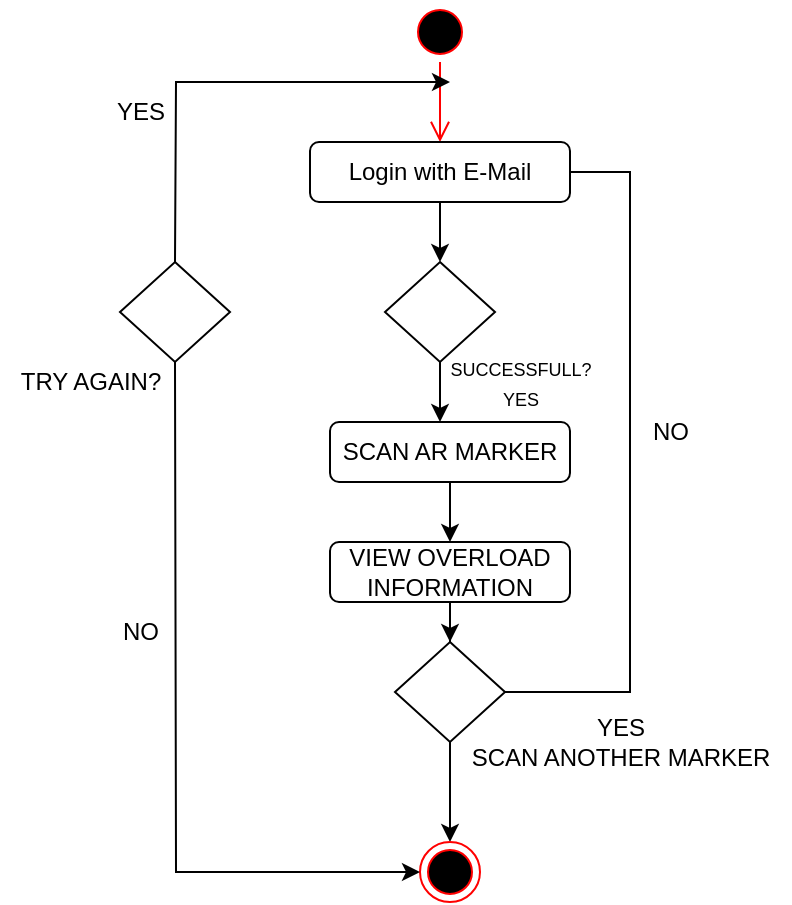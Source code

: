 <mxfile version="21.6.8" type="github">
  <diagram name="Page-1" id="4luIDfP-IuOz0tOmRFPr">
    <mxGraphModel dx="1034" dy="424" grid="1" gridSize="10" guides="1" tooltips="1" connect="1" arrows="1" fold="1" page="1" pageScale="1" pageWidth="850" pageHeight="1100" math="0" shadow="0">
      <root>
        <mxCell id="0" />
        <mxCell id="1" parent="0" />
        <mxCell id="w1-ZOo0Xc08flJU9jhSV-10" value="" style="ellipse;html=1;shape=startState;fillColor=#000000;strokeColor=#ff0000;" vertex="1" parent="1">
          <mxGeometry x="370" y="10" width="30" height="30" as="geometry" />
        </mxCell>
        <mxCell id="w1-ZOo0Xc08flJU9jhSV-11" value="" style="edgeStyle=orthogonalEdgeStyle;html=1;verticalAlign=bottom;endArrow=open;endSize=8;strokeColor=#ff0000;rounded=0;" edge="1" source="w1-ZOo0Xc08flJU9jhSV-10" parent="1">
          <mxGeometry relative="1" as="geometry">
            <mxPoint x="385" y="80" as="targetPoint" />
          </mxGeometry>
        </mxCell>
        <mxCell id="w1-ZOo0Xc08flJU9jhSV-13" value="Login with E-Mail" style="rounded=1;whiteSpace=wrap;html=1;" vertex="1" parent="1">
          <mxGeometry x="320" y="80" width="130" height="30" as="geometry" />
        </mxCell>
        <mxCell id="w1-ZOo0Xc08flJU9jhSV-14" value="" style="rhombus;whiteSpace=wrap;html=1;" vertex="1" parent="1">
          <mxGeometry x="357.5" y="140" width="55" height="50" as="geometry" />
        </mxCell>
        <mxCell id="w1-ZOo0Xc08flJU9jhSV-15" value="&lt;font style=&quot;font-size: 9px;&quot;&gt;SUCCESSFULL?&lt;br&gt;YES&lt;br&gt;&lt;/font&gt;" style="text;html=1;align=center;verticalAlign=middle;resizable=0;points=[];autosize=1;strokeColor=none;fillColor=none;" vertex="1" parent="1">
          <mxGeometry x="380" y="180" width="90" height="40" as="geometry" />
        </mxCell>
        <mxCell id="w1-ZOo0Xc08flJU9jhSV-17" value="" style="endArrow=classic;html=1;rounded=0;exitX=0.5;exitY=1;exitDx=0;exitDy=0;" edge="1" parent="1" source="w1-ZOo0Xc08flJU9jhSV-14">
          <mxGeometry width="50" height="50" relative="1" as="geometry">
            <mxPoint x="360" y="250" as="sourcePoint" />
            <mxPoint x="385" y="220" as="targetPoint" />
          </mxGeometry>
        </mxCell>
        <mxCell id="w1-ZOo0Xc08flJU9jhSV-18" value="SCAN AR MARKER" style="rounded=1;whiteSpace=wrap;html=1;" vertex="1" parent="1">
          <mxGeometry x="330" y="220" width="120" height="30" as="geometry" />
        </mxCell>
        <mxCell id="w1-ZOo0Xc08flJU9jhSV-19" value="" style="endArrow=classic;html=1;rounded=0;exitX=0.5;exitY=1;exitDx=0;exitDy=0;entryX=0.5;entryY=0;entryDx=0;entryDy=0;" edge="1" parent="1" source="w1-ZOo0Xc08flJU9jhSV-13" target="w1-ZOo0Xc08flJU9jhSV-14">
          <mxGeometry width="50" height="50" relative="1" as="geometry">
            <mxPoint x="360" y="250" as="sourcePoint" />
            <mxPoint x="410" y="200" as="targetPoint" />
          </mxGeometry>
        </mxCell>
        <mxCell id="w1-ZOo0Xc08flJU9jhSV-24" value="TRY AGAIN?" style="text;html=1;align=center;verticalAlign=middle;resizable=0;points=[];autosize=1;strokeColor=none;fillColor=none;" vertex="1" parent="1">
          <mxGeometry x="165" y="185" width="90" height="30" as="geometry" />
        </mxCell>
        <mxCell id="w1-ZOo0Xc08flJU9jhSV-33" value="" style="edgeStyle=orthogonalEdgeStyle;rounded=0;orthogonalLoop=1;jettySize=auto;html=1;" edge="1" parent="1" source="w1-ZOo0Xc08flJU9jhSV-26" target="w1-ZOo0Xc08flJU9jhSV-29">
          <mxGeometry relative="1" as="geometry" />
        </mxCell>
        <mxCell id="w1-ZOo0Xc08flJU9jhSV-26" value="VIEW OVERLOAD INFORMATION" style="rounded=1;whiteSpace=wrap;html=1;" vertex="1" parent="1">
          <mxGeometry x="330" y="280" width="120" height="30" as="geometry" />
        </mxCell>
        <mxCell id="w1-ZOo0Xc08flJU9jhSV-28" value="YES&lt;br&gt;SCAN ANOTHER MARKER" style="text;html=1;align=center;verticalAlign=middle;resizable=0;points=[];autosize=1;strokeColor=none;fillColor=none;" vertex="1" parent="1">
          <mxGeometry x="390" y="360" width="170" height="40" as="geometry" />
        </mxCell>
        <mxCell id="w1-ZOo0Xc08flJU9jhSV-31" value="" style="edgeStyle=orthogonalEdgeStyle;rounded=0;orthogonalLoop=1;jettySize=auto;html=1;" edge="1" parent="1" source="w1-ZOo0Xc08flJU9jhSV-29">
          <mxGeometry relative="1" as="geometry">
            <mxPoint x="390" y="430" as="targetPoint" />
          </mxGeometry>
        </mxCell>
        <mxCell id="w1-ZOo0Xc08flJU9jhSV-29" value="" style="rhombus;whiteSpace=wrap;html=1;" vertex="1" parent="1">
          <mxGeometry x="362.5" y="330" width="55" height="50" as="geometry" />
        </mxCell>
        <mxCell id="w1-ZOo0Xc08flJU9jhSV-32" value="" style="ellipse;html=1;shape=endState;fillColor=#000000;strokeColor=#ff0000;" vertex="1" parent="1">
          <mxGeometry x="375" y="430" width="30" height="30" as="geometry" />
        </mxCell>
        <mxCell id="w1-ZOo0Xc08flJU9jhSV-36" value="" style="endArrow=none;html=1;rounded=0;entryX=1;entryY=0.5;entryDx=0;entryDy=0;exitX=1;exitY=0.5;exitDx=0;exitDy=0;" edge="1" parent="1" source="w1-ZOo0Xc08flJU9jhSV-29" target="w1-ZOo0Xc08flJU9jhSV-13">
          <mxGeometry width="50" height="50" relative="1" as="geometry">
            <mxPoint x="420" y="350" as="sourcePoint" />
            <mxPoint x="410" y="200" as="targetPoint" />
            <Array as="points">
              <mxPoint x="480" y="355" />
              <mxPoint x="480" y="95" />
            </Array>
          </mxGeometry>
        </mxCell>
        <mxCell id="w1-ZOo0Xc08flJU9jhSV-37" value="NO&lt;br&gt;" style="text;html=1;align=center;verticalAlign=middle;resizable=0;points=[];autosize=1;strokeColor=none;fillColor=none;" vertex="1" parent="1">
          <mxGeometry x="480" y="210" width="40" height="30" as="geometry" />
        </mxCell>
        <mxCell id="w1-ZOo0Xc08flJU9jhSV-38" value="" style="rhombus;whiteSpace=wrap;html=1;" vertex="1" parent="1">
          <mxGeometry x="225" y="140" width="55" height="50" as="geometry" />
        </mxCell>
        <mxCell id="w1-ZOo0Xc08flJU9jhSV-39" value="" style="endArrow=classic;html=1;rounded=0;exitX=0.5;exitY=0;exitDx=0;exitDy=0;" edge="1" parent="1" source="w1-ZOo0Xc08flJU9jhSV-38">
          <mxGeometry width="50" height="50" relative="1" as="geometry">
            <mxPoint x="360" y="250" as="sourcePoint" />
            <mxPoint x="390" y="50" as="targetPoint" />
            <Array as="points">
              <mxPoint x="253" y="50" />
            </Array>
          </mxGeometry>
        </mxCell>
        <mxCell id="w1-ZOo0Xc08flJU9jhSV-40" value="YES" style="text;html=1;align=center;verticalAlign=middle;resizable=0;points=[];autosize=1;strokeColor=none;fillColor=none;" vertex="1" parent="1">
          <mxGeometry x="210" y="50" width="50" height="30" as="geometry" />
        </mxCell>
        <mxCell id="w1-ZOo0Xc08flJU9jhSV-41" value="" style="endArrow=classic;html=1;rounded=0;exitX=0.5;exitY=1;exitDx=0;exitDy=0;entryX=0;entryY=0.5;entryDx=0;entryDy=0;" edge="1" parent="1" source="w1-ZOo0Xc08flJU9jhSV-38" target="w1-ZOo0Xc08flJU9jhSV-32">
          <mxGeometry width="50" height="50" relative="1" as="geometry">
            <mxPoint x="360" y="250" as="sourcePoint" />
            <mxPoint x="260" y="380" as="targetPoint" />
            <Array as="points">
              <mxPoint x="253" y="445" />
            </Array>
          </mxGeometry>
        </mxCell>
        <mxCell id="w1-ZOo0Xc08flJU9jhSV-43" value="NO" style="text;html=1;align=center;verticalAlign=middle;resizable=0;points=[];autosize=1;strokeColor=none;fillColor=none;" vertex="1" parent="1">
          <mxGeometry x="215" y="310" width="40" height="30" as="geometry" />
        </mxCell>
        <mxCell id="w1-ZOo0Xc08flJU9jhSV-44" value="" style="endArrow=classic;html=1;rounded=0;exitX=0.5;exitY=1;exitDx=0;exitDy=0;entryX=0.5;entryY=0;entryDx=0;entryDy=0;" edge="1" parent="1" source="w1-ZOo0Xc08flJU9jhSV-18" target="w1-ZOo0Xc08flJU9jhSV-26">
          <mxGeometry width="50" height="50" relative="1" as="geometry">
            <mxPoint x="360" y="350" as="sourcePoint" />
            <mxPoint x="410" y="300" as="targetPoint" />
          </mxGeometry>
        </mxCell>
      </root>
    </mxGraphModel>
  </diagram>
</mxfile>
